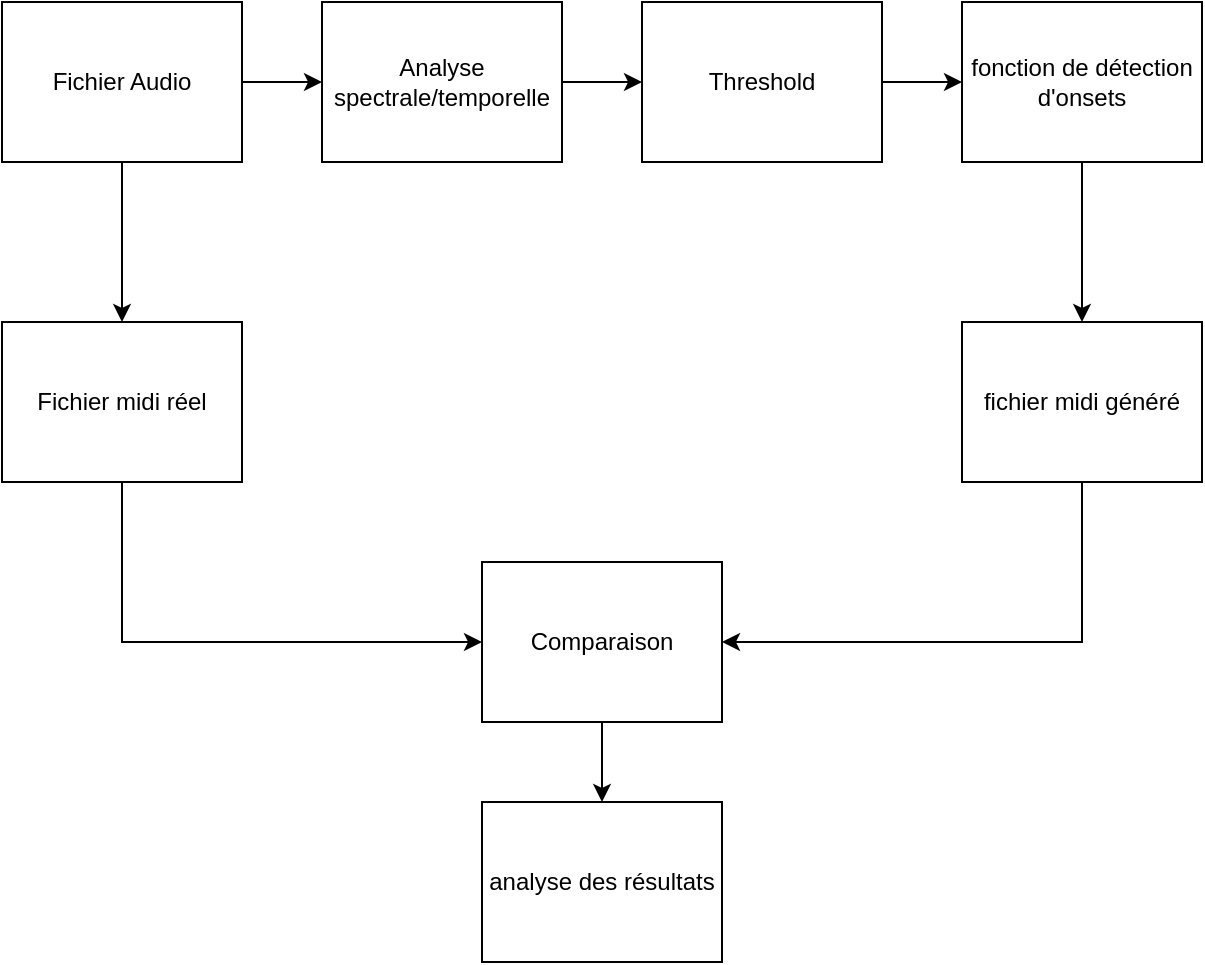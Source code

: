 <mxfile version="12.8.5" type="device"><diagram id="kMk2goVR-rqBj3IV_Zgy" name="Page-1"><mxGraphModel dx="942" dy="672" grid="1" gridSize="10" guides="1" tooltips="1" connect="1" arrows="1" fold="1" page="1" pageScale="1" pageWidth="827" pageHeight="1169" math="0" shadow="0"><root><mxCell id="0"/><mxCell id="1" parent="0"/><mxCell id="i1hCloy188i27zs693_u-11" style="edgeStyle=orthogonalEdgeStyle;rounded=0;orthogonalLoop=1;jettySize=auto;html=1;exitX=1;exitY=0.5;exitDx=0;exitDy=0;" edge="1" parent="1" source="i1hCloy188i27zs693_u-1" target="i1hCloy188i27zs693_u-2"><mxGeometry relative="1" as="geometry"/></mxCell><mxCell id="i1hCloy188i27zs693_u-15" style="edgeStyle=orthogonalEdgeStyle;rounded=0;orthogonalLoop=1;jettySize=auto;html=1;exitX=0.5;exitY=1;exitDx=0;exitDy=0;entryX=0.5;entryY=0;entryDx=0;entryDy=0;" edge="1" parent="1" source="i1hCloy188i27zs693_u-1" target="i1hCloy188i27zs693_u-5"><mxGeometry relative="1" as="geometry"/></mxCell><mxCell id="i1hCloy188i27zs693_u-1" value="Fichier Audio" style="rounded=0;whiteSpace=wrap;html=1;" vertex="1" parent="1"><mxGeometry x="80" y="80" width="120" height="80" as="geometry"/></mxCell><mxCell id="i1hCloy188i27zs693_u-12" style="edgeStyle=orthogonalEdgeStyle;rounded=0;orthogonalLoop=1;jettySize=auto;html=1;exitX=1;exitY=0.5;exitDx=0;exitDy=0;entryX=0;entryY=0.5;entryDx=0;entryDy=0;" edge="1" parent="1" source="i1hCloy188i27zs693_u-2" target="i1hCloy188i27zs693_u-3"><mxGeometry relative="1" as="geometry"/></mxCell><mxCell id="i1hCloy188i27zs693_u-2" value="Analyse spectrale/temporelle" style="rounded=0;whiteSpace=wrap;html=1;" vertex="1" parent="1"><mxGeometry x="240" y="80" width="120" height="80" as="geometry"/></mxCell><mxCell id="i1hCloy188i27zs693_u-13" style="edgeStyle=orthogonalEdgeStyle;rounded=0;orthogonalLoop=1;jettySize=auto;html=1;exitX=1;exitY=0.5;exitDx=0;exitDy=0;entryX=0;entryY=0.5;entryDx=0;entryDy=0;" edge="1" parent="1" source="i1hCloy188i27zs693_u-3" target="i1hCloy188i27zs693_u-4"><mxGeometry relative="1" as="geometry"/></mxCell><mxCell id="i1hCloy188i27zs693_u-3" value="Threshold" style="rounded=0;whiteSpace=wrap;html=1;" vertex="1" parent="1"><mxGeometry x="400" y="80" width="120" height="80" as="geometry"/></mxCell><mxCell id="i1hCloy188i27zs693_u-14" style="edgeStyle=orthogonalEdgeStyle;rounded=0;orthogonalLoop=1;jettySize=auto;html=1;exitX=0.5;exitY=1;exitDx=0;exitDy=0;entryX=0.5;entryY=0;entryDx=0;entryDy=0;" edge="1" parent="1" source="i1hCloy188i27zs693_u-4" target="i1hCloy188i27zs693_u-6"><mxGeometry relative="1" as="geometry"/></mxCell><mxCell id="i1hCloy188i27zs693_u-4" value="fonction de détection d'onsets" style="rounded=0;whiteSpace=wrap;html=1;" vertex="1" parent="1"><mxGeometry x="560" y="80" width="120" height="80" as="geometry"/></mxCell><mxCell id="i1hCloy188i27zs693_u-16" style="edgeStyle=orthogonalEdgeStyle;rounded=0;orthogonalLoop=1;jettySize=auto;html=1;exitX=0.5;exitY=1;exitDx=0;exitDy=0;entryX=0;entryY=0.5;entryDx=0;entryDy=0;" edge="1" parent="1" source="i1hCloy188i27zs693_u-5" target="i1hCloy188i27zs693_u-7"><mxGeometry relative="1" as="geometry"/></mxCell><mxCell id="i1hCloy188i27zs693_u-5" value="Fichier midi réel" style="rounded=0;whiteSpace=wrap;html=1;" vertex="1" parent="1"><mxGeometry x="80" y="240" width="120" height="80" as="geometry"/></mxCell><mxCell id="i1hCloy188i27zs693_u-17" style="edgeStyle=orthogonalEdgeStyle;rounded=0;orthogonalLoop=1;jettySize=auto;html=1;exitX=0.5;exitY=1;exitDx=0;exitDy=0;entryX=1;entryY=0.5;entryDx=0;entryDy=0;" edge="1" parent="1" source="i1hCloy188i27zs693_u-6" target="i1hCloy188i27zs693_u-7"><mxGeometry relative="1" as="geometry"/></mxCell><mxCell id="i1hCloy188i27zs693_u-6" value="fichier midi généré" style="rounded=0;whiteSpace=wrap;html=1;" vertex="1" parent="1"><mxGeometry x="560" y="240" width="120" height="80" as="geometry"/></mxCell><mxCell id="i1hCloy188i27zs693_u-18" style="edgeStyle=orthogonalEdgeStyle;rounded=0;orthogonalLoop=1;jettySize=auto;html=1;exitX=0.5;exitY=1;exitDx=0;exitDy=0;entryX=0.5;entryY=0;entryDx=0;entryDy=0;" edge="1" parent="1" source="i1hCloy188i27zs693_u-7" target="i1hCloy188i27zs693_u-10"><mxGeometry relative="1" as="geometry"/></mxCell><mxCell id="i1hCloy188i27zs693_u-7" value="Comparaison" style="rounded=0;whiteSpace=wrap;html=1;" vertex="1" parent="1"><mxGeometry x="320" y="360" width="120" height="80" as="geometry"/></mxCell><mxCell id="i1hCloy188i27zs693_u-10" value="analyse des résultats" style="rounded=0;whiteSpace=wrap;html=1;" vertex="1" parent="1"><mxGeometry x="320" y="480" width="120" height="80" as="geometry"/></mxCell></root></mxGraphModel></diagram></mxfile>